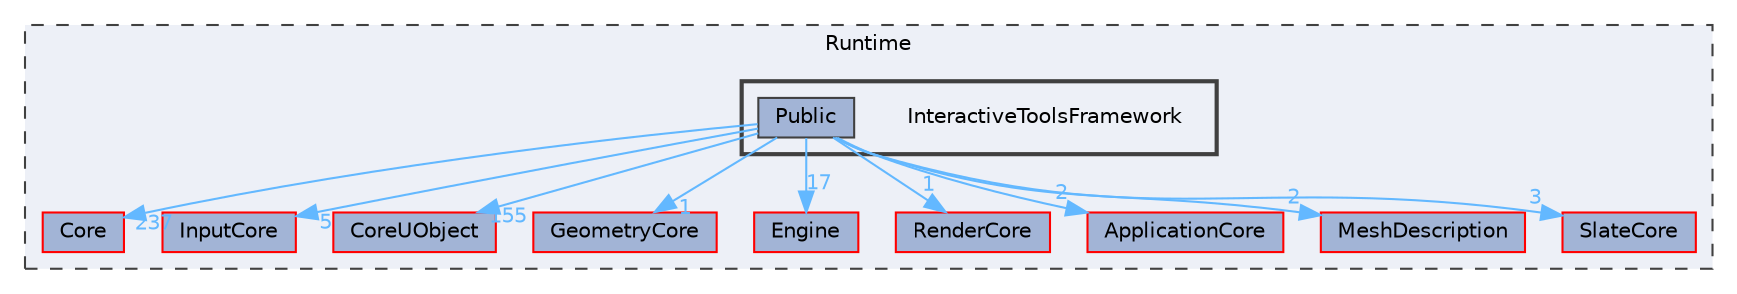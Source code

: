 digraph "InteractiveToolsFramework"
{
 // INTERACTIVE_SVG=YES
 // LATEX_PDF_SIZE
  bgcolor="transparent";
  edge [fontname=Helvetica,fontsize=10,labelfontname=Helvetica,labelfontsize=10];
  node [fontname=Helvetica,fontsize=10,shape=box,height=0.2,width=0.4];
  compound=true
  subgraph clusterdir_7536b172fbd480bfd146a1b1acd6856b {
    graph [ bgcolor="#edf0f7", pencolor="grey25", label="Runtime", fontname=Helvetica,fontsize=10 style="filled,dashed", URL="dir_7536b172fbd480bfd146a1b1acd6856b.html",tooltip=""]
  dir_0e6cddcc9caa1238c7f3774224afaa45 [label="Core", fillcolor="#a2b4d6", color="red", style="filled", URL="dir_0e6cddcc9caa1238c7f3774224afaa45.html",tooltip=""];
  dir_3e8e1daf27a38f5d72a6cbf6f3b5d663 [label="InputCore", fillcolor="#a2b4d6", color="red", style="filled", URL="dir_3e8e1daf27a38f5d72a6cbf6f3b5d663.html",tooltip=""];
  dir_4c499e5e32e2b4479ad7e552df73eeae [label="CoreUObject", fillcolor="#a2b4d6", color="red", style="filled", URL="dir_4c499e5e32e2b4479ad7e552df73eeae.html",tooltip=""];
  dir_800a28389bfec662d4af96c9be02c9b8 [label="GeometryCore", fillcolor="#a2b4d6", color="red", style="filled", URL="dir_800a28389bfec662d4af96c9be02c9b8.html",tooltip=""];
  dir_fdf6aa5c3cf3805bb958134448d60562 [label="Engine", fillcolor="#a2b4d6", color="red", style="filled", URL="dir_fdf6aa5c3cf3805bb958134448d60562.html",tooltip=""];
  dir_1b3e874b84daba3b34ce7cbbd2916bbd [label="RenderCore", fillcolor="#a2b4d6", color="red", style="filled", URL="dir_1b3e874b84daba3b34ce7cbbd2916bbd.html",tooltip=""];
  dir_a0470932637a5b4378844d0dd6134206 [label="ApplicationCore", fillcolor="#a2b4d6", color="red", style="filled", URL="dir_a0470932637a5b4378844d0dd6134206.html",tooltip=""];
  dir_63086eac6cac35ce1ba0dbb1e9e8f532 [label="MeshDescription", fillcolor="#a2b4d6", color="red", style="filled", URL="dir_63086eac6cac35ce1ba0dbb1e9e8f532.html",tooltip=""];
  dir_f0f0d357c8c9eca10fb05693ae8c53b1 [label="SlateCore", fillcolor="#a2b4d6", color="red", style="filled", URL="dir_f0f0d357c8c9eca10fb05693ae8c53b1.html",tooltip=""];
  subgraph clusterdir_633ab565fb94068fd37272d8f8ea3297 {
    graph [ bgcolor="#edf0f7", pencolor="grey25", label="", fontname=Helvetica,fontsize=10 style="filled,bold", URL="dir_633ab565fb94068fd37272d8f8ea3297.html",tooltip=""]
    dir_633ab565fb94068fd37272d8f8ea3297 [shape=plaintext, label="InteractiveToolsFramework"];
  dir_e9c6749d34226fde4c952a5df297bee9 [label="Public", fillcolor="#a2b4d6", color="grey25", style="filled", URL="dir_e9c6749d34226fde4c952a5df297bee9.html",tooltip=""];
  }
  }
  dir_e9c6749d34226fde4c952a5df297bee9->dir_0e6cddcc9caa1238c7f3774224afaa45 [headlabel="237", labeldistance=1.5 headhref="dir_000941_000266.html" href="dir_000941_000266.html" color="steelblue1" fontcolor="steelblue1"];
  dir_e9c6749d34226fde4c952a5df297bee9->dir_1b3e874b84daba3b34ce7cbbd2916bbd [headlabel="1", labeldistance=1.5 headhref="dir_000941_000959.html" href="dir_000941_000959.html" color="steelblue1" fontcolor="steelblue1"];
  dir_e9c6749d34226fde4c952a5df297bee9->dir_3e8e1daf27a38f5d72a6cbf6f3b5d663 [headlabel="5", labeldistance=1.5 headhref="dir_000941_000493.html" href="dir_000941_000493.html" color="steelblue1" fontcolor="steelblue1"];
  dir_e9c6749d34226fde4c952a5df297bee9->dir_4c499e5e32e2b4479ad7e552df73eeae [headlabel="155", labeldistance=1.5 headhref="dir_000941_000268.html" href="dir_000941_000268.html" color="steelblue1" fontcolor="steelblue1"];
  dir_e9c6749d34226fde4c952a5df297bee9->dir_800a28389bfec662d4af96c9be02c9b8 [headlabel="1", labeldistance=1.5 headhref="dir_000941_000439.html" href="dir_000941_000439.html" color="steelblue1" fontcolor="steelblue1"];
  dir_e9c6749d34226fde4c952a5df297bee9->dir_a0470932637a5b4378844d0dd6134206 [headlabel="2", labeldistance=1.5 headhref="dir_000941_000056.html" href="dir_000941_000056.html" color="steelblue1" fontcolor="steelblue1"];
  dir_e9c6749d34226fde4c952a5df297bee9->dir_fdf6aa5c3cf3805bb958134448d60562 [headlabel="17", labeldistance=1.5 headhref="dir_000941_000366.html" href="dir_000941_000366.html" color="steelblue1" fontcolor="steelblue1"];
  dir_e9c6749d34226fde4c952a5df297bee9->dir_63086eac6cac35ce1ba0dbb1e9e8f532 [headlabel="2", labeldistance=1.5 headhref="dir_000941_000623.html" href="dir_000941_000623.html" color="steelblue1" fontcolor="steelblue1"];
  dir_e9c6749d34226fde4c952a5df297bee9->dir_f0f0d357c8c9eca10fb05693ae8c53b1 [headlabel="3", labeldistance=1.5 headhref="dir_000941_001045.html" href="dir_000941_001045.html" color="steelblue1" fontcolor="steelblue1"];
}

